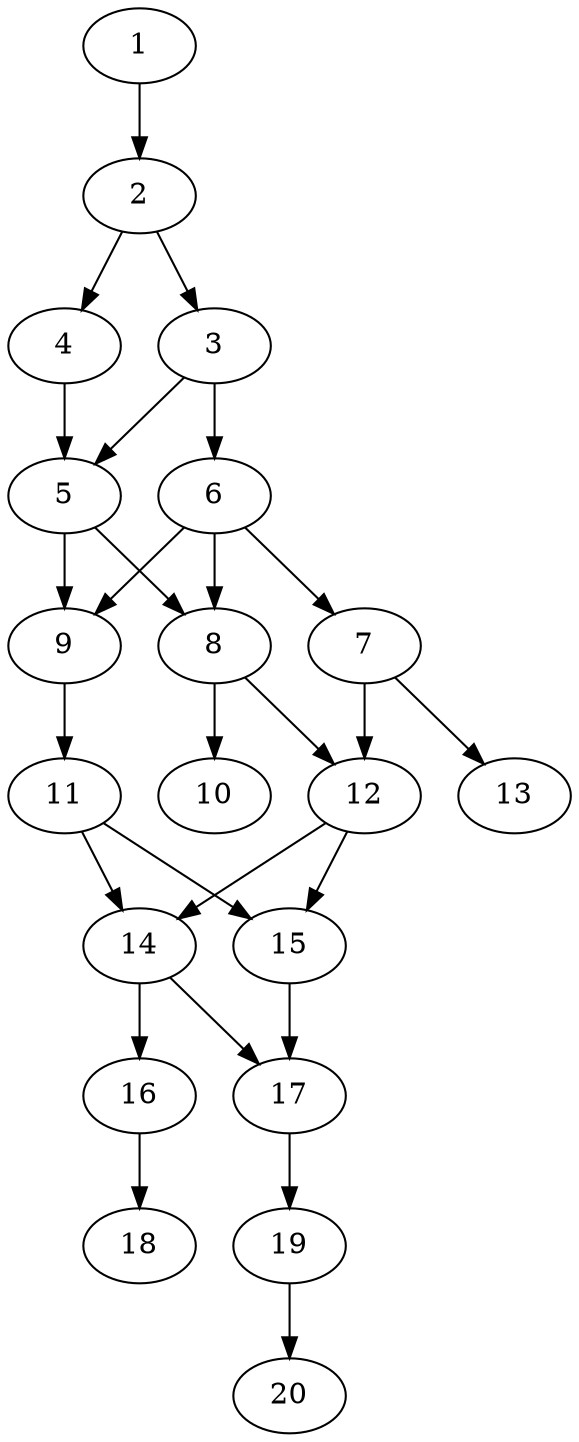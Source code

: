 // DAG automatically generated by daggen at Sat Jul 27 15:35:52 2019
// ./daggen --dot -n 20 --ccr 0.5 --fat 0.4 --regular 0.5 --density 0.6 --mindata 5242880 --maxdata 52428800 
digraph G {
  1 [size="67303424", alpha="0.07", expect_size="33651712"] 
  1 -> 2 [size ="33651712"]
  2 [size="16814080", alpha="0.08", expect_size="8407040"] 
  2 -> 3 [size ="8407040"]
  2 -> 4 [size ="8407040"]
  3 [size="23793664", alpha="0.11", expect_size="11896832"] 
  3 -> 5 [size ="11896832"]
  3 -> 6 [size ="11896832"]
  4 [size="69488640", alpha="0.10", expect_size="34744320"] 
  4 -> 5 [size ="34744320"]
  5 [size="77586432", alpha="0.14", expect_size="38793216"] 
  5 -> 8 [size ="38793216"]
  5 -> 9 [size ="38793216"]
  6 [size="91895808", alpha="0.06", expect_size="45947904"] 
  6 -> 7 [size ="45947904"]
  6 -> 8 [size ="45947904"]
  6 -> 9 [size ="45947904"]
  7 [size="13520896", alpha="0.10", expect_size="6760448"] 
  7 -> 12 [size ="6760448"]
  7 -> 13 [size ="6760448"]
  8 [size="25167872", alpha="0.19", expect_size="12583936"] 
  8 -> 10 [size ="12583936"]
  8 -> 12 [size ="12583936"]
  9 [size="64917504", alpha="0.15", expect_size="32458752"] 
  9 -> 11 [size ="32458752"]
  10 [size="103145472", alpha="0.04", expect_size="51572736"] 
  11 [size="76199936", alpha="0.18", expect_size="38099968"] 
  11 -> 14 [size ="38099968"]
  11 -> 15 [size ="38099968"]
  12 [size="14667776", alpha="0.19", expect_size="7333888"] 
  12 -> 14 [size ="7333888"]
  12 -> 15 [size ="7333888"]
  13 [size="51853312", alpha="0.05", expect_size="25926656"] 
  14 [size="102715392", alpha="0.05", expect_size="51357696"] 
  14 -> 16 [size ="51357696"]
  14 -> 17 [size ="51357696"]
  15 [size="55316480", alpha="0.02", expect_size="27658240"] 
  15 -> 17 [size ="27658240"]
  16 [size="26621952", alpha="0.19", expect_size="13310976"] 
  16 -> 18 [size ="13310976"]
  17 [size="53698560", alpha="0.13", expect_size="26849280"] 
  17 -> 19 [size ="26849280"]
  18 [size="98879488", alpha="0.12", expect_size="49439744"] 
  19 [size="92710912", alpha="0.01", expect_size="46355456"] 
  19 -> 20 [size ="46355456"]
  20 [size="71096320", alpha="0.16", expect_size="35548160"] 
}

